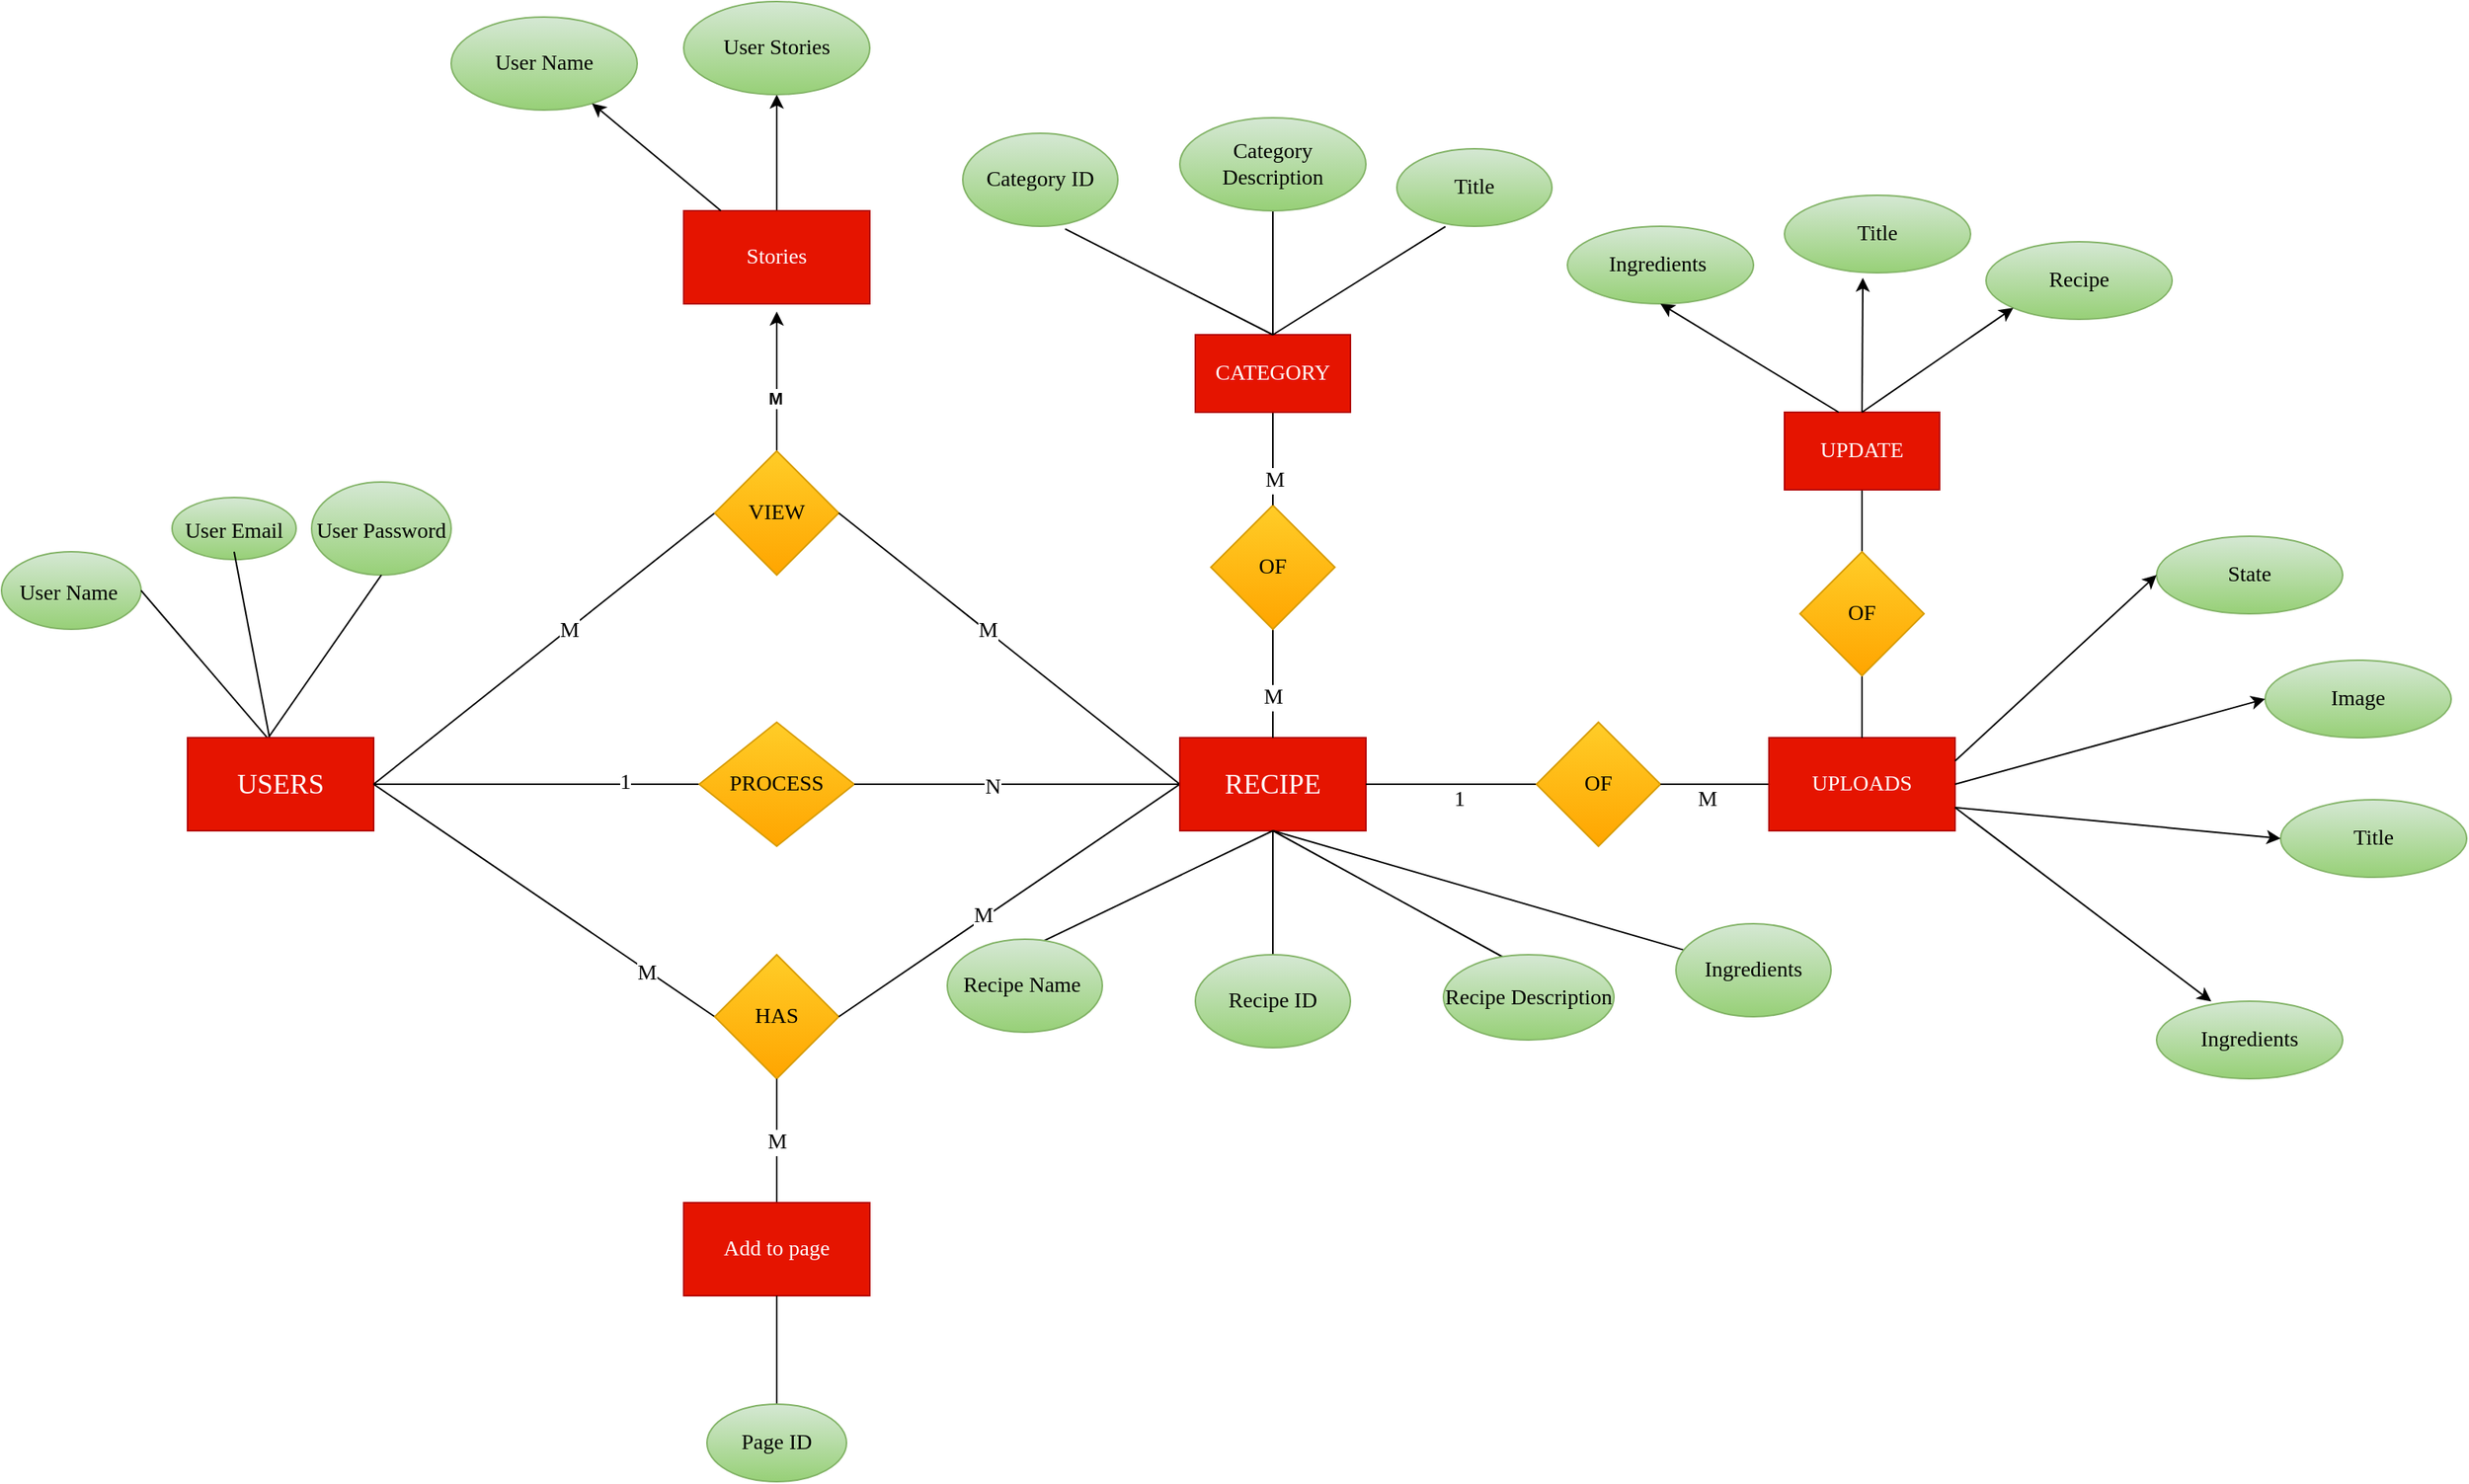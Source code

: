 <mxfile version="19.0.3" type="github">
  <diagram id="4oR8eAx7mss1e8gzUGu4" name="Page-1">
    <mxGraphModel dx="2234" dy="684" grid="1" gridSize="10" guides="1" tooltips="1" connect="1" arrows="1" fold="1" page="1" pageScale="1" pageWidth="850" pageHeight="1100" math="0" shadow="0">
      <root>
        <mxCell id="0" />
        <mxCell id="1" parent="0" />
        <mxCell id="ElRUTpvgV61J46dtp0ir-10" value="&lt;font style=&quot;font-size: 14px&quot;&gt;User Password&lt;/font&gt;" style="ellipse;whiteSpace=wrap;html=1;fontFamily=Comic Sans MS;fontSize=18;fillColor=#d5e8d4;gradientColor=#97d077;strokeColor=#82b366;" parent="1" vertex="1">
          <mxGeometry x="150" y="435" width="90" height="60" as="geometry" />
        </mxCell>
        <mxCell id="ElRUTpvgV61J46dtp0ir-11" value="&lt;font style=&quot;font-size: 14px&quot;&gt;User Email&lt;/font&gt;" style="ellipse;whiteSpace=wrap;html=1;fontFamily=Comic Sans MS;fontSize=18;fillColor=#d5e8d4;gradientColor=#97d077;strokeColor=#82b366;" parent="1" vertex="1">
          <mxGeometry x="60" y="445" width="80" height="40" as="geometry" />
        </mxCell>
        <mxCell id="ElRUTpvgV61J46dtp0ir-12" value="&lt;font style=&quot;font-size: 14px&quot;&gt;User Name&amp;nbsp;&lt;/font&gt;" style="ellipse;whiteSpace=wrap;html=1;fontFamily=Comic Sans MS;fontSize=18;fillColor=#d5e8d4;gradientColor=#97d077;strokeColor=#82b366;" parent="1" vertex="1">
          <mxGeometry x="-50" y="480" width="90" height="50" as="geometry" />
        </mxCell>
        <mxCell id="ElRUTpvgV61J46dtp0ir-13" value="" style="endArrow=none;html=1;rounded=0;fontFamily=Comic Sans MS;fontSize=18;entryX=0.5;entryY=1;entryDx=0;entryDy=0;exitX=0.43;exitY=0.01;exitDx=0;exitDy=0;exitPerimeter=0;" parent="1" source="ElRUTpvgV61J46dtp0ir-1" target="ElRUTpvgV61J46dtp0ir-10" edge="1">
          <mxGeometry width="50" height="50" relative="1" as="geometry">
            <mxPoint x="110" y="600" as="sourcePoint" />
            <mxPoint x="130" y="550" as="targetPoint" />
          </mxGeometry>
        </mxCell>
        <mxCell id="ElRUTpvgV61J46dtp0ir-14" value="" style="endArrow=none;html=1;rounded=0;fontFamily=Comic Sans MS;fontSize=18;exitX=0.44;exitY=-0.003;exitDx=0;exitDy=0;exitPerimeter=0;" parent="1" source="ElRUTpvgV61J46dtp0ir-1" edge="1">
          <mxGeometry width="50" height="50" relative="1" as="geometry">
            <mxPoint x="110" y="600" as="sourcePoint" />
            <mxPoint x="100" y="480" as="targetPoint" />
          </mxGeometry>
        </mxCell>
        <mxCell id="ElRUTpvgV61J46dtp0ir-15" value="" style="endArrow=none;html=1;rounded=0;fontFamily=Comic Sans MS;fontSize=18;entryX=1;entryY=0.5;entryDx=0;entryDy=0;startArrow=none;exitX=0.427;exitY=-0.003;exitDx=0;exitDy=0;exitPerimeter=0;" parent="1" source="ElRUTpvgV61J46dtp0ir-1" target="ElRUTpvgV61J46dtp0ir-12" edge="1">
          <mxGeometry width="50" height="50" relative="1" as="geometry">
            <mxPoint x="110" y="600" as="sourcePoint" />
            <mxPoint x="8.284" y="544.142" as="targetPoint" />
          </mxGeometry>
        </mxCell>
        <mxCell id="ElRUTpvgV61J46dtp0ir-1" value="&lt;font style=&quot;font-size: 18px&quot; face=&quot;Comic Sans MS&quot;&gt;USERS&lt;/font&gt;" style="rounded=0;whiteSpace=wrap;html=1;fillColor=#e51400;fontColor=#ffffff;strokeColor=#B20000;" parent="1" vertex="1">
          <mxGeometry x="70" y="600" width="120" height="60" as="geometry" />
        </mxCell>
        <mxCell id="ElRUTpvgV61J46dtp0ir-17" value="" style="endArrow=none;html=1;rounded=0;fontFamily=Comic Sans MS;fontSize=14;entryX=0;entryY=0.5;entryDx=0;entryDy=0;" parent="1" target="ElRUTpvgV61J46dtp0ir-26" edge="1">
          <mxGeometry width="50" height="50" relative="1" as="geometry">
            <mxPoint x="190" y="630" as="sourcePoint" />
            <mxPoint x="380" y="480" as="targetPoint" />
            <Array as="points" />
          </mxGeometry>
        </mxCell>
        <mxCell id="ElRUTpvgV61J46dtp0ir-84" value="M" style="edgeLabel;html=1;align=center;verticalAlign=middle;resizable=0;points=[];fontSize=14;fontFamily=Comic Sans MS;" parent="ElRUTpvgV61J46dtp0ir-17" vertex="1" connectable="0">
          <mxGeometry x="0.139" y="-1" relative="1" as="geometry">
            <mxPoint as="offset" />
          </mxGeometry>
        </mxCell>
        <mxCell id="ElRUTpvgV61J46dtp0ir-18" value="" style="endArrow=none;html=1;rounded=0;fontFamily=Comic Sans MS;fontSize=14;exitX=1;exitY=0.5;exitDx=0;exitDy=0;" parent="1" source="ElRUTpvgV61J46dtp0ir-1" target="ElRUTpvgV61J46dtp0ir-20" edge="1">
          <mxGeometry width="50" height="50" relative="1" as="geometry">
            <mxPoint x="190" y="660" as="sourcePoint" />
            <mxPoint x="400" y="630" as="targetPoint" />
          </mxGeometry>
        </mxCell>
        <mxCell id="ElRUTpvgV61J46dtp0ir-25" value="1" style="edgeLabel;html=1;align=center;verticalAlign=middle;resizable=0;points=[];fontSize=14;fontFamily=Comic Sans MS;" parent="ElRUTpvgV61J46dtp0ir-18" vertex="1" connectable="0">
          <mxGeometry x="0.539" y="1" relative="1" as="geometry">
            <mxPoint as="offset" />
          </mxGeometry>
        </mxCell>
        <mxCell id="ElRUTpvgV61J46dtp0ir-20" value="PROCESS" style="rhombus;whiteSpace=wrap;html=1;fontFamily=Comic Sans MS;fontSize=14;fillColor=#ffcd28;gradientColor=#ffa500;strokeColor=#d79b00;" parent="1" vertex="1">
          <mxGeometry x="400" y="590" width="100" height="80" as="geometry" />
        </mxCell>
        <mxCell id="ElRUTpvgV61J46dtp0ir-23" value="" style="endArrow=none;html=1;rounded=0;fontFamily=Comic Sans MS;fontSize=14;exitX=1;exitY=0.5;exitDx=0;exitDy=0;entryX=0;entryY=0.5;entryDx=0;entryDy=0;" parent="1" source="ElRUTpvgV61J46dtp0ir-1" target="ElRUTpvgV61J46dtp0ir-27" edge="1">
          <mxGeometry width="50" height="50" relative="1" as="geometry">
            <mxPoint x="190" y="630" as="sourcePoint" />
            <mxPoint x="380" y="750.488" as="targetPoint" />
          </mxGeometry>
        </mxCell>
        <mxCell id="ElRUTpvgV61J46dtp0ir-29" value="M" style="edgeLabel;html=1;align=center;verticalAlign=middle;resizable=0;points=[];fontSize=14;fontFamily=Comic Sans MS;" parent="ElRUTpvgV61J46dtp0ir-23" vertex="1" connectable="0">
          <mxGeometry x="0.609" y="-2" relative="1" as="geometry">
            <mxPoint as="offset" />
          </mxGeometry>
        </mxCell>
        <mxCell id="DbBbhRMSSOa6X9QHdNMr-18" value="" style="edgeStyle=orthogonalEdgeStyle;rounded=0;orthogonalLoop=1;jettySize=auto;html=1;fontStyle=1" parent="1" source="ElRUTpvgV61J46dtp0ir-26" edge="1">
          <mxGeometry relative="1" as="geometry">
            <mxPoint x="450" y="325" as="targetPoint" />
          </mxGeometry>
        </mxCell>
        <mxCell id="VwA648GKsSek5Qf0YUTY-1" value="&lt;b&gt;M&lt;/b&gt;" style="edgeLabel;html=1;align=center;verticalAlign=middle;resizable=0;points=[];" vertex="1" connectable="0" parent="DbBbhRMSSOa6X9QHdNMr-18">
          <mxGeometry x="-0.236" y="1" relative="1" as="geometry">
            <mxPoint as="offset" />
          </mxGeometry>
        </mxCell>
        <mxCell id="ElRUTpvgV61J46dtp0ir-26" value="VIEW" style="rhombus;whiteSpace=wrap;html=1;fontFamily=Comic Sans MS;fontSize=14;fillColor=#ffcd28;gradientColor=#ffa500;strokeColor=#d79b00;" parent="1" vertex="1">
          <mxGeometry x="410" y="415" width="80" height="80" as="geometry" />
        </mxCell>
        <mxCell id="ElRUTpvgV61J46dtp0ir-27" value="HAS" style="rhombus;whiteSpace=wrap;html=1;fontFamily=Comic Sans MS;fontSize=14;fillColor=#ffcd28;gradientColor=#ffa500;strokeColor=#d79b00;" parent="1" vertex="1">
          <mxGeometry x="410" y="740" width="80" height="80" as="geometry" />
        </mxCell>
        <mxCell id="ElRUTpvgV61J46dtp0ir-30" value="" style="endArrow=none;html=1;rounded=0;fontFamily=Comic Sans MS;fontSize=14;exitX=1;exitY=0.5;exitDx=0;exitDy=0;entryX=0;entryY=0.5;entryDx=0;entryDy=0;" parent="1" source="ElRUTpvgV61J46dtp0ir-26" target="ElRUTpvgV61J46dtp0ir-33" edge="1">
          <mxGeometry width="50" height="50" relative="1" as="geometry">
            <mxPoint x="490" y="490" as="sourcePoint" />
            <mxPoint x="720" y="620" as="targetPoint" />
          </mxGeometry>
        </mxCell>
        <mxCell id="ElRUTpvgV61J46dtp0ir-83" value="M" style="edgeLabel;html=1;align=center;verticalAlign=middle;resizable=0;points=[];fontSize=14;fontFamily=Comic Sans MS;" parent="ElRUTpvgV61J46dtp0ir-30" vertex="1" connectable="0">
          <mxGeometry x="-0.132" relative="1" as="geometry">
            <mxPoint as="offset" />
          </mxGeometry>
        </mxCell>
        <mxCell id="ElRUTpvgV61J46dtp0ir-31" value="" style="endArrow=none;html=1;rounded=0;fontFamily=Comic Sans MS;fontSize=14;exitX=1;exitY=0.5;exitDx=0;exitDy=0;entryX=0;entryY=0.5;entryDx=0;entryDy=0;" parent="1" source="ElRUTpvgV61J46dtp0ir-20" target="ElRUTpvgV61J46dtp0ir-33" edge="1">
          <mxGeometry width="50" height="50" relative="1" as="geometry">
            <mxPoint x="500" y="650" as="sourcePoint" />
            <mxPoint x="720" y="630" as="targetPoint" />
          </mxGeometry>
        </mxCell>
        <mxCell id="ElRUTpvgV61J46dtp0ir-82" value="N" style="edgeLabel;html=1;align=center;verticalAlign=middle;resizable=0;points=[];fontSize=14;fontFamily=Comic Sans MS;" parent="ElRUTpvgV61J46dtp0ir-31" vertex="1" connectable="0">
          <mxGeometry x="-0.156" y="-2" relative="1" as="geometry">
            <mxPoint as="offset" />
          </mxGeometry>
        </mxCell>
        <mxCell id="ElRUTpvgV61J46dtp0ir-32" value="" style="endArrow=none;html=1;rounded=0;fontFamily=Comic Sans MS;fontSize=14;exitX=1;exitY=0.5;exitDx=0;exitDy=0;entryX=0;entryY=0.5;entryDx=0;entryDy=0;" parent="1" source="ElRUTpvgV61J46dtp0ir-27" target="ElRUTpvgV61J46dtp0ir-33" edge="1">
          <mxGeometry width="50" height="50" relative="1" as="geometry">
            <mxPoint x="520" y="820" as="sourcePoint" />
            <mxPoint x="720" y="640" as="targetPoint" />
          </mxGeometry>
        </mxCell>
        <mxCell id="ElRUTpvgV61J46dtp0ir-85" value="M" style="edgeLabel;html=1;align=center;verticalAlign=middle;resizable=0;points=[];fontSize=14;fontFamily=Comic Sans MS;" parent="ElRUTpvgV61J46dtp0ir-32" vertex="1" connectable="0">
          <mxGeometry x="-0.149" y="2" relative="1" as="geometry">
            <mxPoint as="offset" />
          </mxGeometry>
        </mxCell>
        <mxCell id="ElRUTpvgV61J46dtp0ir-33" value="&lt;font style=&quot;font-size: 18px&quot; face=&quot;Comic Sans MS&quot;&gt;RECIPE&lt;/font&gt;" style="rounded=0;whiteSpace=wrap;html=1;fillColor=#e51400;strokeColor=#B20000;fontColor=#ffffff;" parent="1" vertex="1">
          <mxGeometry x="710" y="600" width="120" height="60" as="geometry" />
        </mxCell>
        <mxCell id="ElRUTpvgV61J46dtp0ir-34" value="" style="endArrow=none;html=1;rounded=0;fontFamily=Comic Sans MS;fontSize=14;exitX=0.5;exitY=0;exitDx=0;exitDy=0;entryX=0.5;entryY=1;entryDx=0;entryDy=0;" parent="1" source="ElRUTpvgV61J46dtp0ir-33" target="ElRUTpvgV61J46dtp0ir-55" edge="1">
          <mxGeometry width="50" height="50" relative="1" as="geometry">
            <mxPoint x="740" y="600" as="sourcePoint" />
            <mxPoint x="770" y="500" as="targetPoint" />
          </mxGeometry>
        </mxCell>
        <mxCell id="ElRUTpvgV61J46dtp0ir-77" value="M" style="edgeLabel;html=1;align=center;verticalAlign=middle;resizable=0;points=[];fontSize=14;fontFamily=Comic Sans MS;" parent="ElRUTpvgV61J46dtp0ir-34" vertex="1" connectable="0">
          <mxGeometry x="-0.251" relative="1" as="geometry">
            <mxPoint as="offset" />
          </mxGeometry>
        </mxCell>
        <mxCell id="ElRUTpvgV61J46dtp0ir-35" value="" style="endArrow=none;html=1;rounded=0;fontFamily=Comic Sans MS;fontSize=14;entryX=0.5;entryY=1;entryDx=0;entryDy=0;exitX=0.617;exitY=0.022;exitDx=0;exitDy=0;exitPerimeter=0;" parent="1" source="ElRUTpvgV61J46dtp0ir-52" target="ElRUTpvgV61J46dtp0ir-33" edge="1">
          <mxGeometry width="50" height="50" relative="1" as="geometry">
            <mxPoint x="640" y="730" as="sourcePoint" />
            <mxPoint x="780" y="670" as="targetPoint" />
          </mxGeometry>
        </mxCell>
        <mxCell id="ElRUTpvgV61J46dtp0ir-36" value="" style="endArrow=none;html=1;rounded=0;fontFamily=Comic Sans MS;fontSize=14;entryX=0.5;entryY=1;entryDx=0;entryDy=0;" parent="1" target="ElRUTpvgV61J46dtp0ir-33" edge="1">
          <mxGeometry width="50" height="50" relative="1" as="geometry">
            <mxPoint x="770" y="740" as="sourcePoint" />
            <mxPoint x="830" y="680" as="targetPoint" />
          </mxGeometry>
        </mxCell>
        <mxCell id="ElRUTpvgV61J46dtp0ir-37" value="" style="endArrow=none;html=1;rounded=0;fontFamily=Comic Sans MS;fontSize=14;exitX=0.347;exitY=0.025;exitDx=0;exitDy=0;exitPerimeter=0;" parent="1" source="ElRUTpvgV61J46dtp0ir-54" edge="1">
          <mxGeometry width="50" height="50" relative="1" as="geometry">
            <mxPoint x="880" y="720" as="sourcePoint" />
            <mxPoint x="770" y="660" as="targetPoint" />
          </mxGeometry>
        </mxCell>
        <mxCell id="ElRUTpvgV61J46dtp0ir-38" value="" style="endArrow=none;html=1;rounded=0;fontFamily=Comic Sans MS;fontSize=14;entryX=0;entryY=0.5;entryDx=0;entryDy=0;" parent="1" source="ElRUTpvgV61J46dtp0ir-33" target="ElRUTpvgV61J46dtp0ir-43" edge="1">
          <mxGeometry width="50" height="50" relative="1" as="geometry">
            <mxPoint x="830" y="680" as="sourcePoint" />
            <mxPoint x="1040" y="630" as="targetPoint" />
            <Array as="points" />
          </mxGeometry>
        </mxCell>
        <mxCell id="ElRUTpvgV61J46dtp0ir-43" value="OF" style="rhombus;whiteSpace=wrap;html=1;fontFamily=Comic Sans MS;fontSize=14;fillColor=#ffcd28;gradientColor=#ffa500;strokeColor=#d79b00;" parent="1" vertex="1">
          <mxGeometry x="940" y="590" width="80" height="80" as="geometry" />
        </mxCell>
        <mxCell id="ElRUTpvgV61J46dtp0ir-44" value="" style="endArrow=none;html=1;rounded=0;fontFamily=Comic Sans MS;fontSize=14;exitX=1;exitY=0.5;exitDx=0;exitDy=0;entryX=0;entryY=0.5;entryDx=0;entryDy=0;" parent="1" source="ElRUTpvgV61J46dtp0ir-43" target="ElRUTpvgV61J46dtp0ir-45" edge="1">
          <mxGeometry width="50" height="50" relative="1" as="geometry">
            <mxPoint x="1080" y="660" as="sourcePoint" />
            <mxPoint x="1100" y="630" as="targetPoint" />
            <Array as="points" />
          </mxGeometry>
        </mxCell>
        <mxCell id="ElRUTpvgV61J46dtp0ir-45" value="UPLOADS" style="rounded=0;whiteSpace=wrap;html=1;fontFamily=Comic Sans MS;fontSize=14;fillColor=#e51400;strokeColor=#B20000;fontColor=#ffffff;" parent="1" vertex="1">
          <mxGeometry x="1090" y="600" width="120" height="60" as="geometry" />
        </mxCell>
        <mxCell id="ElRUTpvgV61J46dtp0ir-52" value="Recipe Name&amp;nbsp;" style="ellipse;whiteSpace=wrap;html=1;fontFamily=Comic Sans MS;fontSize=14;fillColor=#d5e8d4;gradientColor=#97d077;strokeColor=#82b366;" parent="1" vertex="1">
          <mxGeometry x="560" y="730" width="100" height="60" as="geometry" />
        </mxCell>
        <mxCell id="ElRUTpvgV61J46dtp0ir-53" value="Recipe ID" style="ellipse;whiteSpace=wrap;html=1;fontFamily=Comic Sans MS;fontSize=14;fillColor=#d5e8d4;gradientColor=#97d077;strokeColor=#82b366;" parent="1" vertex="1">
          <mxGeometry x="720" y="740" width="100" height="60" as="geometry" />
        </mxCell>
        <mxCell id="ElRUTpvgV61J46dtp0ir-54" value="Recipe Description" style="ellipse;whiteSpace=wrap;html=1;fontFamily=Comic Sans MS;fontSize=14;fillColor=#d5e8d4;gradientColor=#97d077;strokeColor=#82b366;" parent="1" vertex="1">
          <mxGeometry x="880" y="740" width="110" height="55" as="geometry" />
        </mxCell>
        <mxCell id="ElRUTpvgV61J46dtp0ir-55" value="OF" style="rhombus;whiteSpace=wrap;html=1;fontFamily=Comic Sans MS;fontSize=14;fillColor=#ffcd28;gradientColor=#ffa500;strokeColor=#d79b00;" parent="1" vertex="1">
          <mxGeometry x="730" y="450" width="80" height="80" as="geometry" />
        </mxCell>
        <mxCell id="ElRUTpvgV61J46dtp0ir-57" value="" style="endArrow=none;html=1;rounded=0;fontFamily=Comic Sans MS;fontSize=14;exitX=0.5;exitY=0;exitDx=0;exitDy=0;entryX=0.5;entryY=1;entryDx=0;entryDy=0;" parent="1" source="ElRUTpvgV61J46dtp0ir-55" target="ElRUTpvgV61J46dtp0ir-58" edge="1">
          <mxGeometry width="50" height="50" relative="1" as="geometry">
            <mxPoint x="750" y="440" as="sourcePoint" />
            <mxPoint x="770" y="390" as="targetPoint" />
          </mxGeometry>
        </mxCell>
        <mxCell id="ElRUTpvgV61J46dtp0ir-78" value="M" style="edgeLabel;html=1;align=center;verticalAlign=middle;resizable=0;points=[];fontSize=14;fontFamily=Comic Sans MS;" parent="ElRUTpvgV61J46dtp0ir-57" vertex="1" connectable="0">
          <mxGeometry x="-0.46" y="-1" relative="1" as="geometry">
            <mxPoint as="offset" />
          </mxGeometry>
        </mxCell>
        <mxCell id="ElRUTpvgV61J46dtp0ir-58" value="CATEGORY" style="rounded=0;whiteSpace=wrap;html=1;fontFamily=Comic Sans MS;fontSize=14;fillColor=#e51400;strokeColor=#B20000;fontColor=#ffffff;" parent="1" vertex="1">
          <mxGeometry x="720" y="340" width="100" height="50" as="geometry" />
        </mxCell>
        <mxCell id="ElRUTpvgV61J46dtp0ir-59" value="" style="endArrow=none;html=1;rounded=0;fontFamily=Comic Sans MS;fontSize=14;exitX=0.5;exitY=0;exitDx=0;exitDy=0;entryX=0.313;entryY=1.003;entryDx=0;entryDy=0;entryPerimeter=0;" parent="1" source="ElRUTpvgV61J46dtp0ir-58" target="ElRUTpvgV61J46dtp0ir-62" edge="1">
          <mxGeometry width="50" height="50" relative="1" as="geometry">
            <mxPoint x="780" y="330" as="sourcePoint" />
            <mxPoint x="800" y="270" as="targetPoint" />
          </mxGeometry>
        </mxCell>
        <mxCell id="ElRUTpvgV61J46dtp0ir-60" value="" style="endArrow=none;html=1;rounded=0;fontFamily=Comic Sans MS;fontSize=14;exitX=0.5;exitY=0;exitDx=0;exitDy=0;entryX=0.5;entryY=1;entryDx=0;entryDy=0;" parent="1" source="ElRUTpvgV61J46dtp0ir-58" target="ElRUTpvgV61J46dtp0ir-63" edge="1">
          <mxGeometry width="50" height="50" relative="1" as="geometry">
            <mxPoint x="710" y="300" as="sourcePoint" />
            <mxPoint x="760" y="250" as="targetPoint" />
          </mxGeometry>
        </mxCell>
        <mxCell id="ElRUTpvgV61J46dtp0ir-61" value="" style="endArrow=none;html=1;rounded=0;fontFamily=Comic Sans MS;fontSize=14;exitX=0.5;exitY=0;exitDx=0;exitDy=0;entryX=0.66;entryY=1.028;entryDx=0;entryDy=0;entryPerimeter=0;" parent="1" source="ElRUTpvgV61J46dtp0ir-58" target="ElRUTpvgV61J46dtp0ir-64" edge="1">
          <mxGeometry width="50" height="50" relative="1" as="geometry">
            <mxPoint x="680" y="310" as="sourcePoint" />
            <mxPoint x="730" y="260" as="targetPoint" />
          </mxGeometry>
        </mxCell>
        <mxCell id="ElRUTpvgV61J46dtp0ir-62" value="Title" style="ellipse;whiteSpace=wrap;html=1;fontFamily=Comic Sans MS;fontSize=14;fillColor=#d5e8d4;gradientColor=#97d077;strokeColor=#82b366;" parent="1" vertex="1">
          <mxGeometry x="850" y="220" width="100" height="50" as="geometry" />
        </mxCell>
        <mxCell id="ElRUTpvgV61J46dtp0ir-63" value="Category Description" style="ellipse;whiteSpace=wrap;html=1;fontFamily=Comic Sans MS;fontSize=14;fillColor=#d5e8d4;gradientColor=#97d077;strokeColor=#82b366;" parent="1" vertex="1">
          <mxGeometry x="710" y="200" width="120" height="60" as="geometry" />
        </mxCell>
        <mxCell id="ElRUTpvgV61J46dtp0ir-64" value="Category ID" style="ellipse;whiteSpace=wrap;html=1;fontFamily=Comic Sans MS;fontSize=14;fillColor=#d5e8d4;gradientColor=#97d077;strokeColor=#82b366;" parent="1" vertex="1">
          <mxGeometry x="570" y="210" width="100" height="60" as="geometry" />
        </mxCell>
        <mxCell id="ElRUTpvgV61J46dtp0ir-65" value="" style="endArrow=none;html=1;rounded=0;fontFamily=Comic Sans MS;fontSize=14;entryX=0.5;entryY=1;entryDx=0;entryDy=0;exitX=0.5;exitY=0;exitDx=0;exitDy=0;" parent="1" source="ElRUTpvgV61J46dtp0ir-66" target="ElRUTpvgV61J46dtp0ir-27" edge="1">
          <mxGeometry width="50" height="50" relative="1" as="geometry">
            <mxPoint x="450" y="880" as="sourcePoint" />
            <mxPoint x="470" y="830" as="targetPoint" />
            <Array as="points">
              <mxPoint x="450" y="850" />
            </Array>
          </mxGeometry>
        </mxCell>
        <mxCell id="ElRUTpvgV61J46dtp0ir-86" value="M" style="edgeLabel;html=1;align=center;verticalAlign=middle;resizable=0;points=[];fontSize=14;fontFamily=Comic Sans MS;" parent="ElRUTpvgV61J46dtp0ir-65" vertex="1" connectable="0">
          <mxGeometry x="-0.025" relative="1" as="geometry">
            <mxPoint as="offset" />
          </mxGeometry>
        </mxCell>
        <mxCell id="ElRUTpvgV61J46dtp0ir-66" value="Add to page" style="rounded=0;whiteSpace=wrap;html=1;fontFamily=Comic Sans MS;fontSize=14;fillColor=#e51400;fontColor=#ffffff;strokeColor=#B20000;" parent="1" vertex="1">
          <mxGeometry x="390" y="900" width="120" height="60" as="geometry" />
        </mxCell>
        <mxCell id="ElRUTpvgV61J46dtp0ir-67" value="" style="endArrow=none;html=1;rounded=0;fontFamily=Comic Sans MS;fontSize=14;entryX=0.5;entryY=1;entryDx=0;entryDy=0;exitX=0.5;exitY=0;exitDx=0;exitDy=0;" parent="1" source="ElRUTpvgV61J46dtp0ir-71" target="ElRUTpvgV61J46dtp0ir-66" edge="1">
          <mxGeometry width="50" height="50" relative="1" as="geometry">
            <mxPoint x="410" y="1010" as="sourcePoint" />
            <mxPoint x="460" y="960" as="targetPoint" />
          </mxGeometry>
        </mxCell>
        <mxCell id="ElRUTpvgV61J46dtp0ir-71" value="Page ID" style="ellipse;whiteSpace=wrap;html=1;fontFamily=Comic Sans MS;fontSize=14;fillColor=#d5e8d4;gradientColor=#97d077;strokeColor=#82b366;" parent="1" vertex="1">
          <mxGeometry x="405" y="1030" width="90" height="50" as="geometry" />
        </mxCell>
        <mxCell id="ElRUTpvgV61J46dtp0ir-75" value="" style="endArrow=none;html=1;rounded=0;fontFamily=Comic Sans MS;fontSize=14;startArrow=none;" parent="1" source="ElRUTpvgV61J46dtp0ir-74" edge="1">
          <mxGeometry width="50" height="50" relative="1" as="geometry">
            <mxPoint x="1000" y="730" as="sourcePoint" />
            <mxPoint x="770" y="660" as="targetPoint" />
          </mxGeometry>
        </mxCell>
        <mxCell id="ElRUTpvgV61J46dtp0ir-74" value="Ingredients" style="ellipse;whiteSpace=wrap;html=1;fontFamily=Comic Sans MS;fontSize=14;fillColor=#d5e8d4;gradientColor=#97d077;strokeColor=#82b366;" parent="1" vertex="1">
          <mxGeometry x="1030" y="720" width="100" height="60" as="geometry" />
        </mxCell>
        <mxCell id="ElRUTpvgV61J46dtp0ir-79" value="Image" style="ellipse;whiteSpace=wrap;html=1;fontFamily=Comic Sans MS;fontSize=14;fillColor=#d5e8d4;gradientColor=#97d077;strokeColor=#82b366;" parent="1" vertex="1">
          <mxGeometry x="1410" y="550" width="120" height="50" as="geometry" />
        </mxCell>
        <mxCell id="ElRUTpvgV61J46dtp0ir-80" value="Title" style="ellipse;whiteSpace=wrap;html=1;fontFamily=Comic Sans MS;fontSize=14;fillColor=#d5e8d4;gradientColor=#97d077;strokeColor=#82b366;" parent="1" vertex="1">
          <mxGeometry x="1420" y="640" width="120" height="50" as="geometry" />
        </mxCell>
        <mxCell id="ElRUTpvgV61J46dtp0ir-88" value="M" style="text;html=1;align=center;verticalAlign=middle;resizable=0;points=[];autosize=1;strokeColor=none;fillColor=none;fontSize=14;fontFamily=Comic Sans MS;" parent="1" vertex="1">
          <mxGeometry x="1035" y="630" width="30" height="20" as="geometry" />
        </mxCell>
        <mxCell id="ElRUTpvgV61J46dtp0ir-89" value="1" style="text;html=1;align=center;verticalAlign=middle;resizable=0;points=[];autosize=1;strokeColor=none;fillColor=none;fontSize=14;fontFamily=Comic Sans MS;" parent="1" vertex="1">
          <mxGeometry x="880" y="630" width="20" height="20" as="geometry" />
        </mxCell>
        <mxCell id="DbBbhRMSSOa6X9QHdNMr-1" value="" style="endArrow=none;html=1;rounded=0;exitX=0.5;exitY=0;exitDx=0;exitDy=0;" parent="1" source="ElRUTpvgV61J46dtp0ir-45" edge="1">
          <mxGeometry width="50" height="50" relative="1" as="geometry">
            <mxPoint x="1120" y="600" as="sourcePoint" />
            <mxPoint x="1150" y="560" as="targetPoint" />
          </mxGeometry>
        </mxCell>
        <mxCell id="DbBbhRMSSOa6X9QHdNMr-4" value="" style="endArrow=none;html=1;rounded=0;" parent="1" edge="1">
          <mxGeometry width="50" height="50" relative="1" as="geometry">
            <mxPoint x="1150" y="480" as="sourcePoint" />
            <mxPoint x="1150" y="440" as="targetPoint" />
          </mxGeometry>
        </mxCell>
        <mxCell id="DbBbhRMSSOa6X9QHdNMr-11" value="Recipe" style="ellipse;whiteSpace=wrap;html=1;fontFamily=Comic Sans MS;fontSize=14;fillColor=#d5e8d4;gradientColor=#97d077;strokeColor=#82b366;" parent="1" vertex="1">
          <mxGeometry x="1230" y="280" width="120" height="50" as="geometry" />
        </mxCell>
        <mxCell id="DbBbhRMSSOa6X9QHdNMr-12" value="Title" style="ellipse;whiteSpace=wrap;html=1;fontFamily=Comic Sans MS;fontSize=14;fillColor=#d5e8d4;gradientColor=#97d077;strokeColor=#82b366;" parent="1" vertex="1">
          <mxGeometry x="1100" y="250" width="120" height="50" as="geometry" />
        </mxCell>
        <mxCell id="DbBbhRMSSOa6X9QHdNMr-13" value="Ingredients&amp;nbsp;" style="ellipse;whiteSpace=wrap;html=1;fontFamily=Comic Sans MS;fontSize=14;fillColor=#d5e8d4;gradientColor=#97d077;strokeColor=#82b366;" parent="1" vertex="1">
          <mxGeometry x="960" y="270" width="120" height="50" as="geometry" />
        </mxCell>
        <mxCell id="DbBbhRMSSOa6X9QHdNMr-14" value="UPDATE" style="rounded=0;whiteSpace=wrap;html=1;fontFamily=Comic Sans MS;fontSize=14;fillColor=#e51400;strokeColor=#B20000;fontColor=#ffffff;" parent="1" vertex="1">
          <mxGeometry x="1100" y="390" width="100" height="50" as="geometry" />
        </mxCell>
        <mxCell id="DbBbhRMSSOa6X9QHdNMr-16" value="OF" style="rhombus;whiteSpace=wrap;html=1;fontFamily=Comic Sans MS;fontSize=14;fillColor=#ffcd28;gradientColor=#ffa500;strokeColor=#d79b00;" parent="1" vertex="1">
          <mxGeometry x="1110" y="480" width="80" height="80" as="geometry" />
        </mxCell>
        <mxCell id="DbBbhRMSSOa6X9QHdNMr-27" value="" style="edgeStyle=orthogonalEdgeStyle;rounded=0;orthogonalLoop=1;jettySize=auto;html=1;" parent="1" source="DbBbhRMSSOa6X9QHdNMr-24" target="DbBbhRMSSOa6X9QHdNMr-26" edge="1">
          <mxGeometry relative="1" as="geometry" />
        </mxCell>
        <mxCell id="DbBbhRMSSOa6X9QHdNMr-24" value="Stories" style="whiteSpace=wrap;html=1;fontSize=14;fontFamily=Comic Sans MS;fillColor=#e51400;strokeColor=#B20000;fontColor=#ffffff;" parent="1" vertex="1">
          <mxGeometry x="390" y="260" width="120" height="60" as="geometry" />
        </mxCell>
        <mxCell id="DbBbhRMSSOa6X9QHdNMr-26" value="User Stories" style="ellipse;whiteSpace=wrap;html=1;fontSize=14;fontFamily=Comic Sans MS;fillColor=#d5e8d4;strokeColor=#82b366;gradientColor=#97d077;" parent="1" vertex="1">
          <mxGeometry x="390" y="125" width="120" height="60" as="geometry" />
        </mxCell>
        <mxCell id="VwA648GKsSek5Qf0YUTY-2" value="User Name" style="ellipse;whiteSpace=wrap;html=1;fontSize=14;fontFamily=Comic Sans MS;fillColor=#d5e8d4;strokeColor=#82b366;gradientColor=#97d077;" vertex="1" parent="1">
          <mxGeometry x="240" y="135" width="120" height="60" as="geometry" />
        </mxCell>
        <mxCell id="VwA648GKsSek5Qf0YUTY-3" value="" style="endArrow=classic;html=1;rounded=0;" edge="1" parent="1" source="DbBbhRMSSOa6X9QHdNMr-24" target="VwA648GKsSek5Qf0YUTY-2">
          <mxGeometry width="50" height="50" relative="1" as="geometry">
            <mxPoint x="330" y="270" as="sourcePoint" />
            <mxPoint x="380" y="220" as="targetPoint" />
          </mxGeometry>
        </mxCell>
        <mxCell id="VwA648GKsSek5Qf0YUTY-4" value="Ingredients" style="ellipse;whiteSpace=wrap;html=1;fontFamily=Comic Sans MS;fontSize=14;fillColor=#d5e8d4;gradientColor=#97d077;strokeColor=#82b366;" vertex="1" parent="1">
          <mxGeometry x="1340" y="770" width="120" height="50" as="geometry" />
        </mxCell>
        <mxCell id="VwA648GKsSek5Qf0YUTY-5" value="" style="endArrow=classic;html=1;rounded=0;entryX=0.294;entryY=0.003;entryDx=0;entryDy=0;entryPerimeter=0;exitX=1;exitY=0.75;exitDx=0;exitDy=0;" edge="1" parent="1" source="ElRUTpvgV61J46dtp0ir-45" target="VwA648GKsSek5Qf0YUTY-4">
          <mxGeometry width="50" height="50" relative="1" as="geometry">
            <mxPoint x="1190" y="750" as="sourcePoint" />
            <mxPoint x="1240" y="700" as="targetPoint" />
          </mxGeometry>
        </mxCell>
        <mxCell id="VwA648GKsSek5Qf0YUTY-6" value="State" style="ellipse;whiteSpace=wrap;html=1;fontFamily=Comic Sans MS;fontSize=14;fillColor=#d5e8d4;gradientColor=#97d077;strokeColor=#82b366;" vertex="1" parent="1">
          <mxGeometry x="1340" y="470" width="120" height="50" as="geometry" />
        </mxCell>
        <mxCell id="VwA648GKsSek5Qf0YUTY-7" value="" style="endArrow=classic;html=1;rounded=0;entryX=0;entryY=0.5;entryDx=0;entryDy=0;exitX=1;exitY=0.25;exitDx=0;exitDy=0;" edge="1" parent="1" source="ElRUTpvgV61J46dtp0ir-45" target="VwA648GKsSek5Qf0YUTY-6">
          <mxGeometry width="50" height="50" relative="1" as="geometry">
            <mxPoint x="1269.289" y="545" as="sourcePoint" />
            <mxPoint x="1269.289" y="495" as="targetPoint" />
            <Array as="points" />
          </mxGeometry>
        </mxCell>
        <mxCell id="VwA648GKsSek5Qf0YUTY-8" value="" style="endArrow=classic;html=1;rounded=0;exitX=1;exitY=0.5;exitDx=0;exitDy=0;entryX=0;entryY=0.5;entryDx=0;entryDy=0;" edge="1" parent="1" source="ElRUTpvgV61J46dtp0ir-45" target="ElRUTpvgV61J46dtp0ir-79">
          <mxGeometry width="50" height="50" relative="1" as="geometry">
            <mxPoint x="1340" y="640" as="sourcePoint" />
            <mxPoint x="1390" y="590" as="targetPoint" />
          </mxGeometry>
        </mxCell>
        <mxCell id="VwA648GKsSek5Qf0YUTY-9" value="" style="endArrow=classic;html=1;rounded=0;entryX=0;entryY=0.5;entryDx=0;entryDy=0;exitX=1;exitY=0.75;exitDx=0;exitDy=0;" edge="1" parent="1" source="ElRUTpvgV61J46dtp0ir-45" target="ElRUTpvgV61J46dtp0ir-80">
          <mxGeometry width="50" height="50" relative="1" as="geometry">
            <mxPoint x="1300" y="700" as="sourcePoint" />
            <mxPoint x="1350" y="650" as="targetPoint" />
          </mxGeometry>
        </mxCell>
        <mxCell id="VwA648GKsSek5Qf0YUTY-10" value="" style="endArrow=classic;html=1;rounded=0;entryX=0.5;entryY=1;entryDx=0;entryDy=0;" edge="1" parent="1" target="DbBbhRMSSOa6X9QHdNMr-13">
          <mxGeometry width="50" height="50" relative="1" as="geometry">
            <mxPoint x="1135" y="390" as="sourcePoint" />
            <mxPoint x="1185" y="340" as="targetPoint" />
          </mxGeometry>
        </mxCell>
        <mxCell id="VwA648GKsSek5Qf0YUTY-11" value="" style="endArrow=classic;html=1;rounded=0;entryX=0.421;entryY=1.064;entryDx=0;entryDy=0;entryPerimeter=0;exitX=0.5;exitY=0;exitDx=0;exitDy=0;" edge="1" parent="1" source="DbBbhRMSSOa6X9QHdNMr-14" target="DbBbhRMSSOa6X9QHdNMr-12">
          <mxGeometry width="50" height="50" relative="1" as="geometry">
            <mxPoint x="1151" y="380" as="sourcePoint" />
            <mxPoint x="1030" y="330" as="targetPoint" />
          </mxGeometry>
        </mxCell>
        <mxCell id="VwA648GKsSek5Qf0YUTY-13" value="" style="endArrow=classic;html=1;rounded=0;entryX=0;entryY=1;entryDx=0;entryDy=0;exitX=0.5;exitY=0;exitDx=0;exitDy=0;" edge="1" parent="1" source="DbBbhRMSSOa6X9QHdNMr-14" target="DbBbhRMSSOa6X9QHdNMr-11">
          <mxGeometry width="50" height="50" relative="1" as="geometry">
            <mxPoint x="1230" y="415" as="sourcePoint" />
            <mxPoint x="1230.52" y="328.2" as="targetPoint" />
          </mxGeometry>
        </mxCell>
      </root>
    </mxGraphModel>
  </diagram>
</mxfile>
